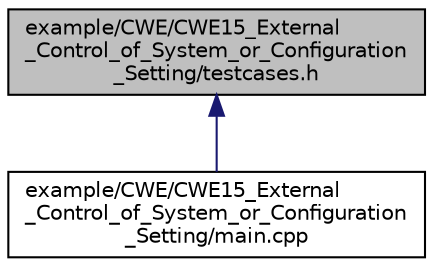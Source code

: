 digraph "example/CWE/CWE15_External_Control_of_System_or_Configuration_Setting/testcases.h"
{
  edge [fontname="Helvetica",fontsize="10",labelfontname="Helvetica",labelfontsize="10"];
  node [fontname="Helvetica",fontsize="10",shape=record];
  Node1 [label="example/CWE/CWE15_External\l_Control_of_System_or_Configuration\l_Setting/testcases.h",height=0.2,width=0.4,color="black", fillcolor="grey75", style="filled", fontcolor="black"];
  Node1 -> Node2 [dir="back",color="midnightblue",fontsize="10",style="solid",fontname="Helvetica"];
  Node2 [label="example/CWE/CWE15_External\l_Control_of_System_or_Configuration\l_Setting/main.cpp",height=0.2,width=0.4,color="black", fillcolor="white", style="filled",URL="$main_8cpp.html"];
}
